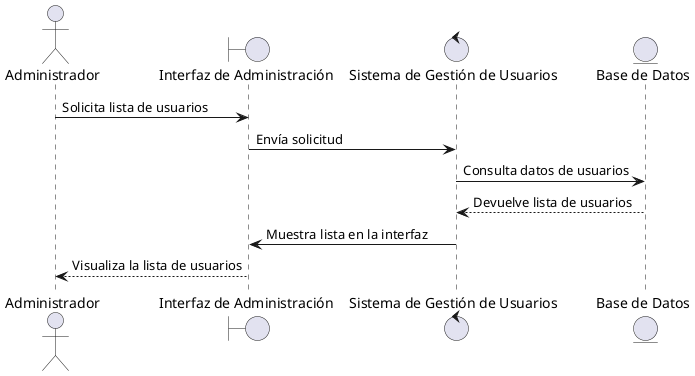 @startuml 'Visualizar Lista de Usuarios Registrados'
actor Administrador
boundary "Interfaz de Administración" as UI
control "Sistema de Gestión de Usuarios" as SGU
entity "Base de Datos" as DB

Administrador -> UI : Solicita lista de usuarios
UI -> SGU : Envía solicitud
SGU -> DB : Consulta datos de usuarios
DB --> SGU : Devuelve lista de usuarios
SGU -> UI : Muestra lista en la interfaz
UI --> Administrador : Visualiza la lista de usuarios
@enduml

